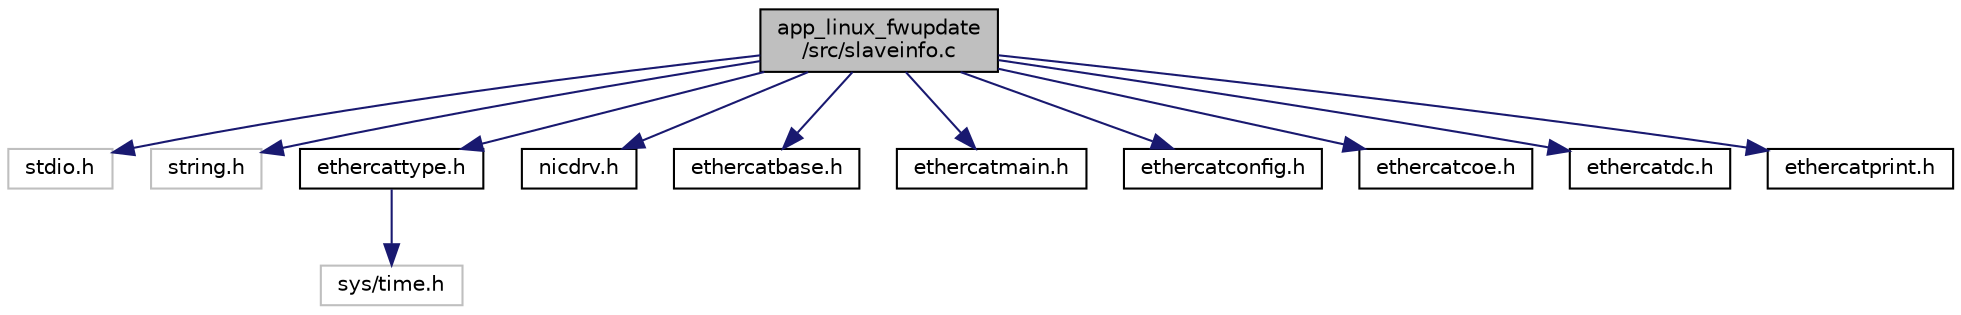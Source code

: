 digraph "app_linux_fwupdate/src/slaveinfo.c"
{
 // INTERACTIVE_SVG=YES
  edge [fontname="Helvetica",fontsize="10",labelfontname="Helvetica",labelfontsize="10"];
  node [fontname="Helvetica",fontsize="10",shape=record];
  Node1 [label="app_linux_fwupdate\l/src/slaveinfo.c",height=0.2,width=0.4,color="black", fillcolor="grey75", style="filled" fontcolor="black"];
  Node1 -> Node2 [color="midnightblue",fontsize="10",style="solid",fontname="Helvetica"];
  Node2 [label="stdio.h",height=0.2,width=0.4,color="grey75", fillcolor="white", style="filled"];
  Node1 -> Node3 [color="midnightblue",fontsize="10",style="solid",fontname="Helvetica"];
  Node3 [label="string.h",height=0.2,width=0.4,color="grey75", fillcolor="white", style="filled"];
  Node1 -> Node4 [color="midnightblue",fontsize="10",style="solid",fontname="Helvetica"];
  Node4 [label="ethercattype.h",height=0.2,width=0.4,color="black", fillcolor="white", style="filled",URL="$ethercattype_8h.html",tooltip="General typedefs and defines for EtherCAT. "];
  Node4 -> Node5 [color="midnightblue",fontsize="10",style="solid",fontname="Helvetica"];
  Node5 [label="sys/time.h",height=0.2,width=0.4,color="grey75", fillcolor="white", style="filled"];
  Node1 -> Node6 [color="midnightblue",fontsize="10",style="solid",fontname="Helvetica"];
  Node6 [label="nicdrv.h",height=0.2,width=0.4,color="black", fillcolor="white", style="filled",URL="$nicdrv_8h.html",tooltip="Headerfile for nicdrv.c. "];
  Node1 -> Node7 [color="midnightblue",fontsize="10",style="solid",fontname="Helvetica"];
  Node7 [label="ethercatbase.h",height=0.2,width=0.4,color="black", fillcolor="white", style="filled",URL="$ethercatbase_8h.html",tooltip="Headerfile for ethercatbase.c. "];
  Node1 -> Node8 [color="midnightblue",fontsize="10",style="solid",fontname="Helvetica"];
  Node8 [label="ethercatmain.h",height=0.2,width=0.4,color="black", fillcolor="white", style="filled",URL="$ethercatmain_8h.html",tooltip="Headerfile for ethercatmain.c. "];
  Node1 -> Node9 [color="midnightblue",fontsize="10",style="solid",fontname="Helvetica"];
  Node9 [label="ethercatconfig.h",height=0.2,width=0.4,color="black", fillcolor="white", style="filled",URL="$ethercatconfig_8h.html",tooltip="Headerfile for ethercatconfig.c. "];
  Node1 -> Node10 [color="midnightblue",fontsize="10",style="solid",fontname="Helvetica"];
  Node10 [label="ethercatcoe.h",height=0.2,width=0.4,color="black", fillcolor="white", style="filled",URL="$ethercatcoe_8h.html",tooltip="Headerfile for ethercatcoe.c. "];
  Node1 -> Node11 [color="midnightblue",fontsize="10",style="solid",fontname="Helvetica"];
  Node11 [label="ethercatdc.h",height=0.2,width=0.4,color="black", fillcolor="white", style="filled",URL="$ethercatdc_8h.html",tooltip="Headerfile for ethercatdc.c. "];
  Node1 -> Node12 [color="midnightblue",fontsize="10",style="solid",fontname="Helvetica"];
  Node12 [label="ethercatprint.h",height=0.2,width=0.4,color="black", fillcolor="white", style="filled",URL="$ethercatprint_8h.html",tooltip="Headerfile for ethercatprint.c. "];
}
